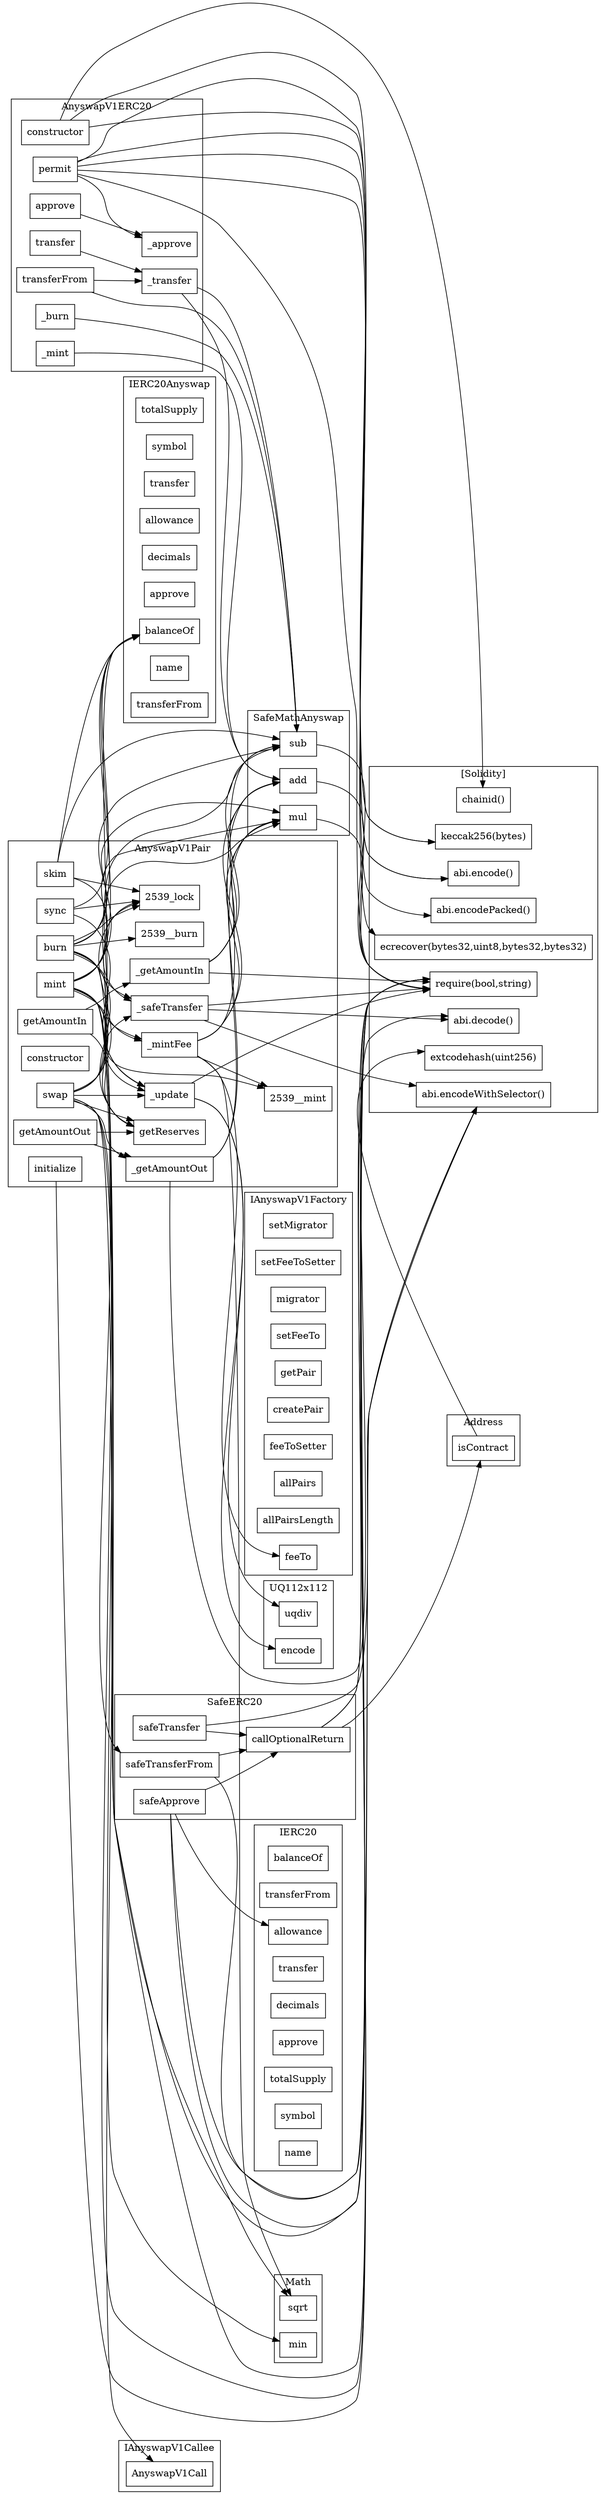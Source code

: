 strict digraph {
rankdir="LR"
node [shape=box]
subgraph cluster_258_SafeERC20 {
label = "SafeERC20"
"258_safeTransferFrom" [label="safeTransferFrom"]
"258_callOptionalReturn" [label="callOptionalReturn"]
"258_safeTransfer" [label="safeTransfer"]
"258_safeApprove" [label="safeApprove"]
"258_safeApprove" -> "258_callOptionalReturn"
"258_safeTransferFrom" -> "258_callOptionalReturn"
"258_safeTransfer" -> "258_callOptionalReturn"
}subgraph cluster_998_IAnyswapV1Callee {
label = "IAnyswapV1Callee"
"998_AnyswapV1Call" [label="AnyswapV1Call"]
}subgraph cluster_904_UQ112x112 {
label = "UQ112x112"
"904_uqdiv" [label="uqdiv"]
"904_encode" [label="encode"]
}subgraph cluster_329_IAnyswapV1Factory {
label = "IAnyswapV1Factory"
"329_setMigrator" [label="setMigrator"]
"329_setFeeToSetter" [label="setFeeToSetter"]
"329_migrator" [label="migrator"]
"329_setFeeTo" [label="setFeeTo"]
"329_getPair" [label="getPair"]
"329_createPair" [label="createPair"]
"329_feeToSetter" [label="feeToSetter"]
"329_allPairs" [label="allPairs"]
"329_allPairsLength" [label="allPairsLength"]
"329_feeTo" [label="feeTo"]
}subgraph cluster_2539_AnyswapV1Pair {
label = "AnyswapV1Pair"
"2539_swap" [label="swap"]
"2539__getAmountIn" [label="_getAmountIn"]
"2539__mintFee" [label="_mintFee"]
"2539_sync" [label="sync"]
"2539_skim" [label="skim"]
"2539__safeTransfer" [label="_safeTransfer"]
"2539_mint" [label="mint"]
"2539__getAmountOut" [label="_getAmountOut"]
"2539_getAmountIn" [label="getAmountIn"]
"2539_constructor" [label="constructor"]
"2539_initialize" [label="initialize"]
"2539__update" [label="_update"]
"2539_getAmountOut" [label="getAmountOut"]
"2539_getReserves" [label="getReserves"]
"2539_burn" [label="burn"]
"2539_skim" -> "2539_lock"
"2539_getAmountIn" -> "2539__getAmountIn"
"2539_mint" -> "2539_getReserves"
"2539_mint" -> "2539__update"
"2539_skim" -> "2539__safeTransfer"
"2539_burn" -> "2539__mintFee"
"2539_burn" -> "2539_getReserves"
"2539_sync" -> "2539__update"
"2539_swap" -> "2539__safeTransfer"
"2539_mint" -> "2539__mintFee"
"2539_burn" -> "2539__burn"
"2539_burn" -> "2539__update"
"2539_swap" -> "2539__getAmountOut"
"2539__mintFee" -> "2539__mint"
"2539_mint" -> "2539_lock"
"2539_mint" -> "2539__mint"
"2539_getAmountIn" -> "2539_getReserves"
"2539_sync" -> "2539_lock"
"2539_swap" -> "2539__update"
"2539_burn" -> "2539_lock"
"2539_swap" -> "2539_getReserves"
"2539_swap" -> "2539_lock"
"2539_burn" -> "2539__safeTransfer"
"2539_getAmountOut" -> "2539_getReserves"
"2539_getAmountOut" -> "2539__getAmountOut"
}subgraph cluster_109_Address {
label = "Address"
"109_isContract" [label="isContract"]
}subgraph cluster_402_SafeMathAnyswap {
label = "SafeMathAnyswap"
"402_add" [label="add"]
"402_sub" [label="sub"]
"402_mul" [label="mul"]
}subgraph cluster_83_IERC20 {
label = "IERC20"
"83_balanceOf" [label="balanceOf"]
"83_transferFrom" [label="transferFrom"]
"83_allowance" [label="allowance"]
"83_transfer" [label="transfer"]
"83_decimals" [label="decimals"]
"83_approve" [label="approve"]
"83_totalSupply" [label="totalSupply"]
"83_symbol" [label="symbol"]
"83_name" [label="name"]
}subgraph cluster_788_AnyswapV1ERC20 {
label = "AnyswapV1ERC20"
"788_permit" [label="permit"]
"788_transfer" [label="transfer"]
"788__approve" [label="_approve"]
"788__mint" [label="_mint"]
"788__burn" [label="_burn"]
"788_transferFrom" [label="transferFrom"]
"788_constructor" [label="constructor"]
"788__transfer" [label="_transfer"]
"788_approve" [label="approve"]
"788_permit" -> "788__approve"
"788_transfer" -> "788__transfer"
"788_transferFrom" -> "788__transfer"
"788_approve" -> "788__approve"
}subgraph cluster_986_IERC20Anyswap {
label = "IERC20Anyswap"
"986_totalSupply" [label="totalSupply"]
"986_symbol" [label="symbol"]
"986_transfer" [label="transfer"]
"986_allowance" [label="allowance"]
"986_decimals" [label="decimals"]
"986_approve" [label="approve"]
"986_balanceOf" [label="balanceOf"]
"986_name" [label="name"]
"986_transferFrom" [label="transferFrom"]
}subgraph cluster_862_Math {
label = "Math"
"862_min" [label="min"]
"862_sqrt" [label="sqrt"]
}subgraph cluster_solidity {
label = "[Solidity]"
"abi.encode()" 
"abi.decode()" 
"abi.encodePacked()" 
"chainid()" 
"require(bool,string)" 
"keccak256(bytes)" 
"ecrecover(bytes32,uint8,bytes32,bytes32)" 
"abi.encodeWithSelector()" 
"extcodehash(uint256)" 
"788_constructor" -> "abi.encode()"
"2539__safeTransfer" -> "require(bool,string)"
"2539__safeTransfer" -> "abi.decode()"
"788_permit" -> "ecrecover(bytes32,uint8,bytes32,bytes32)"
"788_permit" -> "abi.encodePacked()"
"788_permit" -> "keccak256(bytes)"
"2539_mint" -> "require(bool,string)"
"788_constructor" -> "chainid()"
"109_isContract" -> "extcodehash(uint256)"
"258_safeTransfer" -> "abi.encodeWithSelector()"
"2539_swap" -> "require(bool,string)"
"788_permit" -> "abi.encode()"
"402_mul" -> "require(bool,string)"
"2539_burn" -> "require(bool,string)"
"258_safeApprove" -> "abi.encodeWithSelector()"
"2539_initialize" -> "require(bool,string)"
"2539__safeTransfer" -> "abi.encodeWithSelector()"
"788_permit" -> "require(bool,string)"
"2539__update" -> "require(bool,string)"
"258_callOptionalReturn" -> "require(bool,string)"
"788_constructor" -> "keccak256(bytes)"
"2539__getAmountIn" -> "require(bool,string)"
"258_safeTransferFrom" -> "abi.encodeWithSelector()"
"402_sub" -> "require(bool,string)"
"402_add" -> "require(bool,string)"
"2539__getAmountOut" -> "require(bool,string)"
"258_safeApprove" -> "require(bool,string)"
"258_callOptionalReturn" -> "abi.decode()"
}"2539_skim" -> "402_sub"
"788__mint" -> "402_add"
"2539_skim" -> "986_balanceOf"
"2539__mintFee" -> "402_mul"
"2539_sync" -> "986_balanceOf"
"2539_swap" -> "402_sub"
"2539_mint" -> "986_balanceOf"
"788__transfer" -> "402_sub"
"2539__getAmountIn" -> "402_sub"
"2539__getAmountIn" -> "402_add"
"788__burn" -> "402_sub"
"2539__mintFee" -> "329_feeTo"
"2539__getAmountIn" -> "402_mul"
"2539__mintFee" -> "402_add"
"2539_burn" -> "986_balanceOf"
"788_transferFrom" -> "402_sub"
"2539__mintFee" -> "402_sub"
"2539_mint" -> "862_sqrt"
"258_safeApprove" -> "83_allowance"
"2539__getAmountOut" -> "402_mul"
"2539_burn" -> "402_mul"
"2539__getAmountOut" -> "402_add"
"2539_mint" -> "402_mul"
"258_callOptionalReturn" -> "109_isContract"
"2539__update" -> "904_encode"
"2539_mint" -> "862_min"
"2539__update" -> "904_uqdiv"
"2539_mint" -> "402_sub"
"2539_swap" -> "258_safeTransferFrom"
"2539_swap" -> "998_AnyswapV1Call"
"2539_swap" -> "402_mul"
"2539_swap" -> "986_balanceOf"
"2539__mintFee" -> "862_sqrt"
"788__transfer" -> "402_add"
}